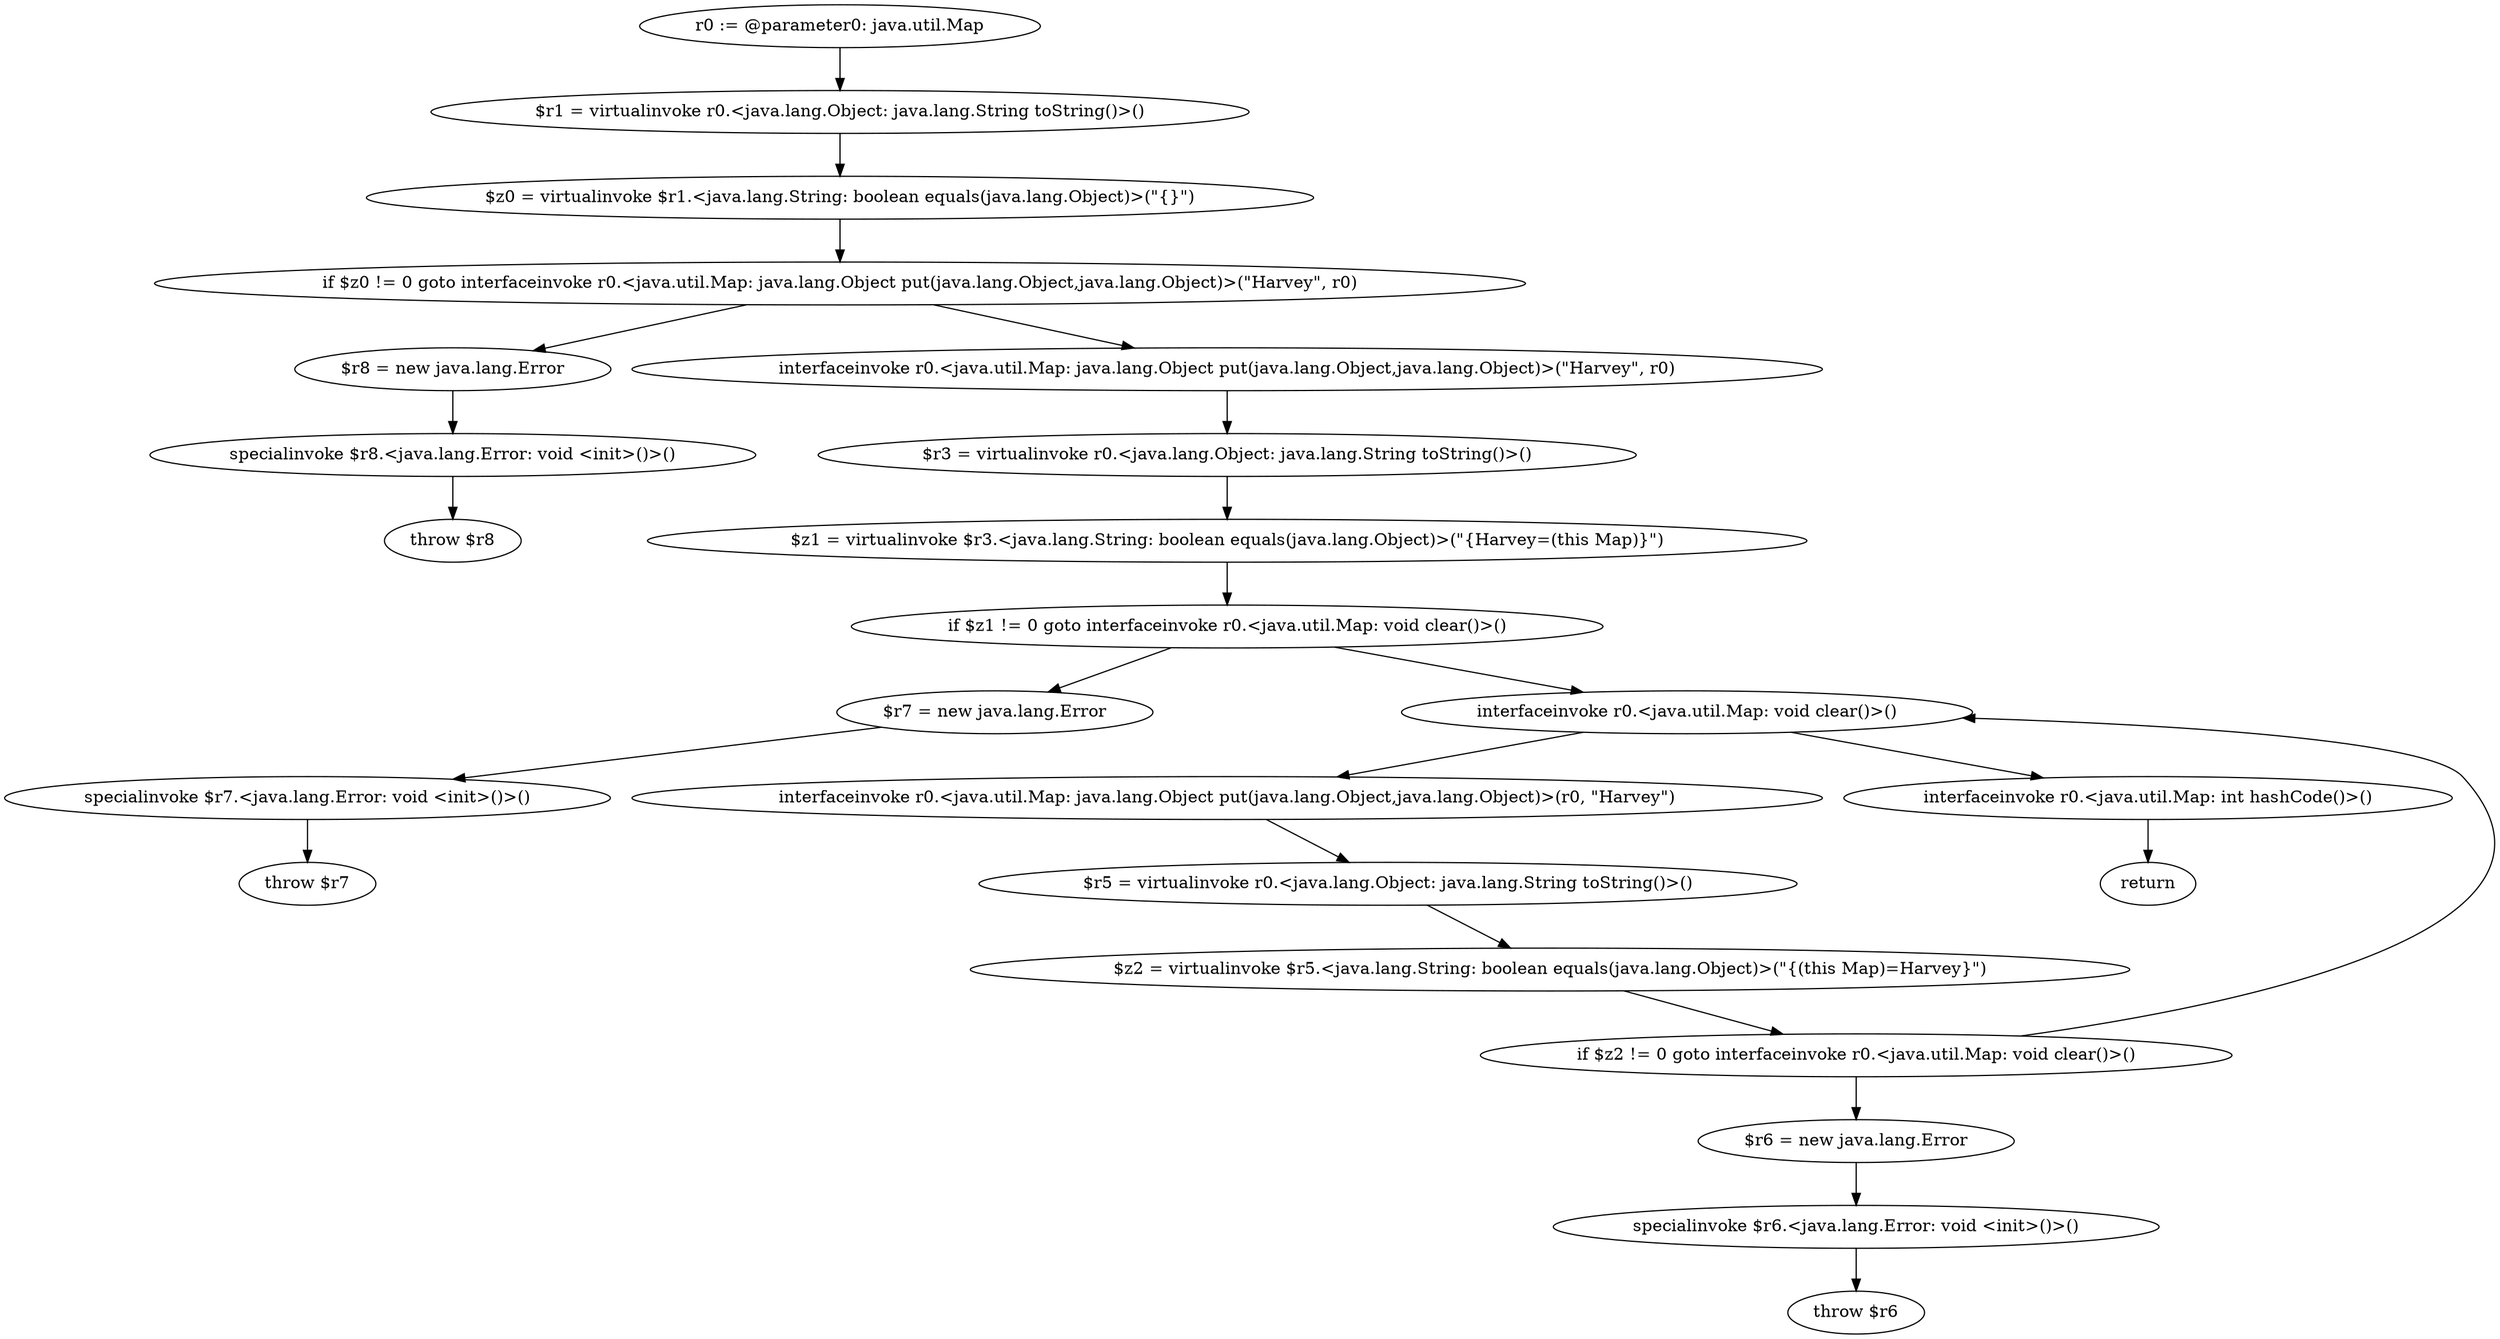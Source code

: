 digraph "unitGraph" {
    "r0 := @parameter0: java.util.Map"
    "$r1 = virtualinvoke r0.<java.lang.Object: java.lang.String toString()>()"
    "$z0 = virtualinvoke $r1.<java.lang.String: boolean equals(java.lang.Object)>(\"{}\")"
    "if $z0 != 0 goto interfaceinvoke r0.<java.util.Map: java.lang.Object put(java.lang.Object,java.lang.Object)>(\"Harvey\", r0)"
    "$r8 = new java.lang.Error"
    "specialinvoke $r8.<java.lang.Error: void <init>()>()"
    "throw $r8"
    "interfaceinvoke r0.<java.util.Map: java.lang.Object put(java.lang.Object,java.lang.Object)>(\"Harvey\", r0)"
    "$r3 = virtualinvoke r0.<java.lang.Object: java.lang.String toString()>()"
    "$z1 = virtualinvoke $r3.<java.lang.String: boolean equals(java.lang.Object)>(\"{Harvey=(this Map)}\")"
    "if $z1 != 0 goto interfaceinvoke r0.<java.util.Map: void clear()>()"
    "$r7 = new java.lang.Error"
    "specialinvoke $r7.<java.lang.Error: void <init>()>()"
    "throw $r7"
    "interfaceinvoke r0.<java.util.Map: void clear()>()"
    "interfaceinvoke r0.<java.util.Map: java.lang.Object put(java.lang.Object,java.lang.Object)>(r0, \"Harvey\")"
    "$r5 = virtualinvoke r0.<java.lang.Object: java.lang.String toString()>()"
    "$z2 = virtualinvoke $r5.<java.lang.String: boolean equals(java.lang.Object)>(\"{(this Map)=Harvey}\")"
    "if $z2 != 0 goto interfaceinvoke r0.<java.util.Map: void clear()>()"
    "$r6 = new java.lang.Error"
    "specialinvoke $r6.<java.lang.Error: void <init>()>()"
    "throw $r6"
    "interfaceinvoke r0.<java.util.Map: int hashCode()>()"
    "return"
    "r0 := @parameter0: java.util.Map"->"$r1 = virtualinvoke r0.<java.lang.Object: java.lang.String toString()>()";
    "$r1 = virtualinvoke r0.<java.lang.Object: java.lang.String toString()>()"->"$z0 = virtualinvoke $r1.<java.lang.String: boolean equals(java.lang.Object)>(\"{}\")";
    "$z0 = virtualinvoke $r1.<java.lang.String: boolean equals(java.lang.Object)>(\"{}\")"->"if $z0 != 0 goto interfaceinvoke r0.<java.util.Map: java.lang.Object put(java.lang.Object,java.lang.Object)>(\"Harvey\", r0)";
    "if $z0 != 0 goto interfaceinvoke r0.<java.util.Map: java.lang.Object put(java.lang.Object,java.lang.Object)>(\"Harvey\", r0)"->"$r8 = new java.lang.Error";
    "if $z0 != 0 goto interfaceinvoke r0.<java.util.Map: java.lang.Object put(java.lang.Object,java.lang.Object)>(\"Harvey\", r0)"->"interfaceinvoke r0.<java.util.Map: java.lang.Object put(java.lang.Object,java.lang.Object)>(\"Harvey\", r0)";
    "$r8 = new java.lang.Error"->"specialinvoke $r8.<java.lang.Error: void <init>()>()";
    "specialinvoke $r8.<java.lang.Error: void <init>()>()"->"throw $r8";
    "interfaceinvoke r0.<java.util.Map: java.lang.Object put(java.lang.Object,java.lang.Object)>(\"Harvey\", r0)"->"$r3 = virtualinvoke r0.<java.lang.Object: java.lang.String toString()>()";
    "$r3 = virtualinvoke r0.<java.lang.Object: java.lang.String toString()>()"->"$z1 = virtualinvoke $r3.<java.lang.String: boolean equals(java.lang.Object)>(\"{Harvey=(this Map)}\")";
    "$z1 = virtualinvoke $r3.<java.lang.String: boolean equals(java.lang.Object)>(\"{Harvey=(this Map)}\")"->"if $z1 != 0 goto interfaceinvoke r0.<java.util.Map: void clear()>()";
    "if $z1 != 0 goto interfaceinvoke r0.<java.util.Map: void clear()>()"->"$r7 = new java.lang.Error";
    "if $z1 != 0 goto interfaceinvoke r0.<java.util.Map: void clear()>()"->"interfaceinvoke r0.<java.util.Map: void clear()>()";
    "$r7 = new java.lang.Error"->"specialinvoke $r7.<java.lang.Error: void <init>()>()";
    "specialinvoke $r7.<java.lang.Error: void <init>()>()"->"throw $r7";
    "interfaceinvoke r0.<java.util.Map: void clear()>()"->"interfaceinvoke r0.<java.util.Map: java.lang.Object put(java.lang.Object,java.lang.Object)>(r0, \"Harvey\")";
    "interfaceinvoke r0.<java.util.Map: java.lang.Object put(java.lang.Object,java.lang.Object)>(r0, \"Harvey\")"->"$r5 = virtualinvoke r0.<java.lang.Object: java.lang.String toString()>()";
    "$r5 = virtualinvoke r0.<java.lang.Object: java.lang.String toString()>()"->"$z2 = virtualinvoke $r5.<java.lang.String: boolean equals(java.lang.Object)>(\"{(this Map)=Harvey}\")";
    "$z2 = virtualinvoke $r5.<java.lang.String: boolean equals(java.lang.Object)>(\"{(this Map)=Harvey}\")"->"if $z2 != 0 goto interfaceinvoke r0.<java.util.Map: void clear()>()";
    "if $z2 != 0 goto interfaceinvoke r0.<java.util.Map: void clear()>()"->"$r6 = new java.lang.Error";
    "if $z2 != 0 goto interfaceinvoke r0.<java.util.Map: void clear()>()"->"interfaceinvoke r0.<java.util.Map: void clear()>()";
    "$r6 = new java.lang.Error"->"specialinvoke $r6.<java.lang.Error: void <init>()>()";
    "specialinvoke $r6.<java.lang.Error: void <init>()>()"->"throw $r6";
    "interfaceinvoke r0.<java.util.Map: void clear()>()"->"interfaceinvoke r0.<java.util.Map: int hashCode()>()";
    "interfaceinvoke r0.<java.util.Map: int hashCode()>()"->"return";
}
